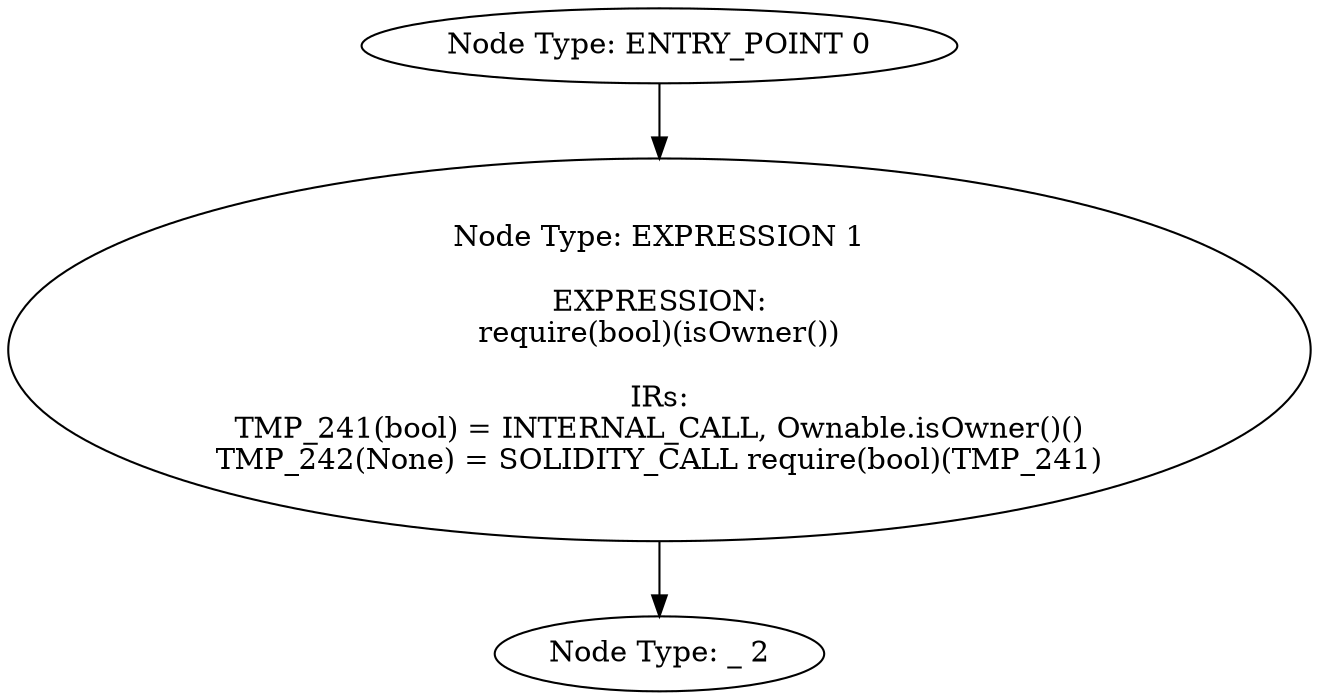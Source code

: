 digraph{
0[label="Node Type: ENTRY_POINT 0
"];
0->1;
1[label="Node Type: EXPRESSION 1

EXPRESSION:
require(bool)(isOwner())

IRs:
TMP_241(bool) = INTERNAL_CALL, Ownable.isOwner()()
TMP_242(None) = SOLIDITY_CALL require(bool)(TMP_241)"];
1->2;
2[label="Node Type: _ 2
"];
}

